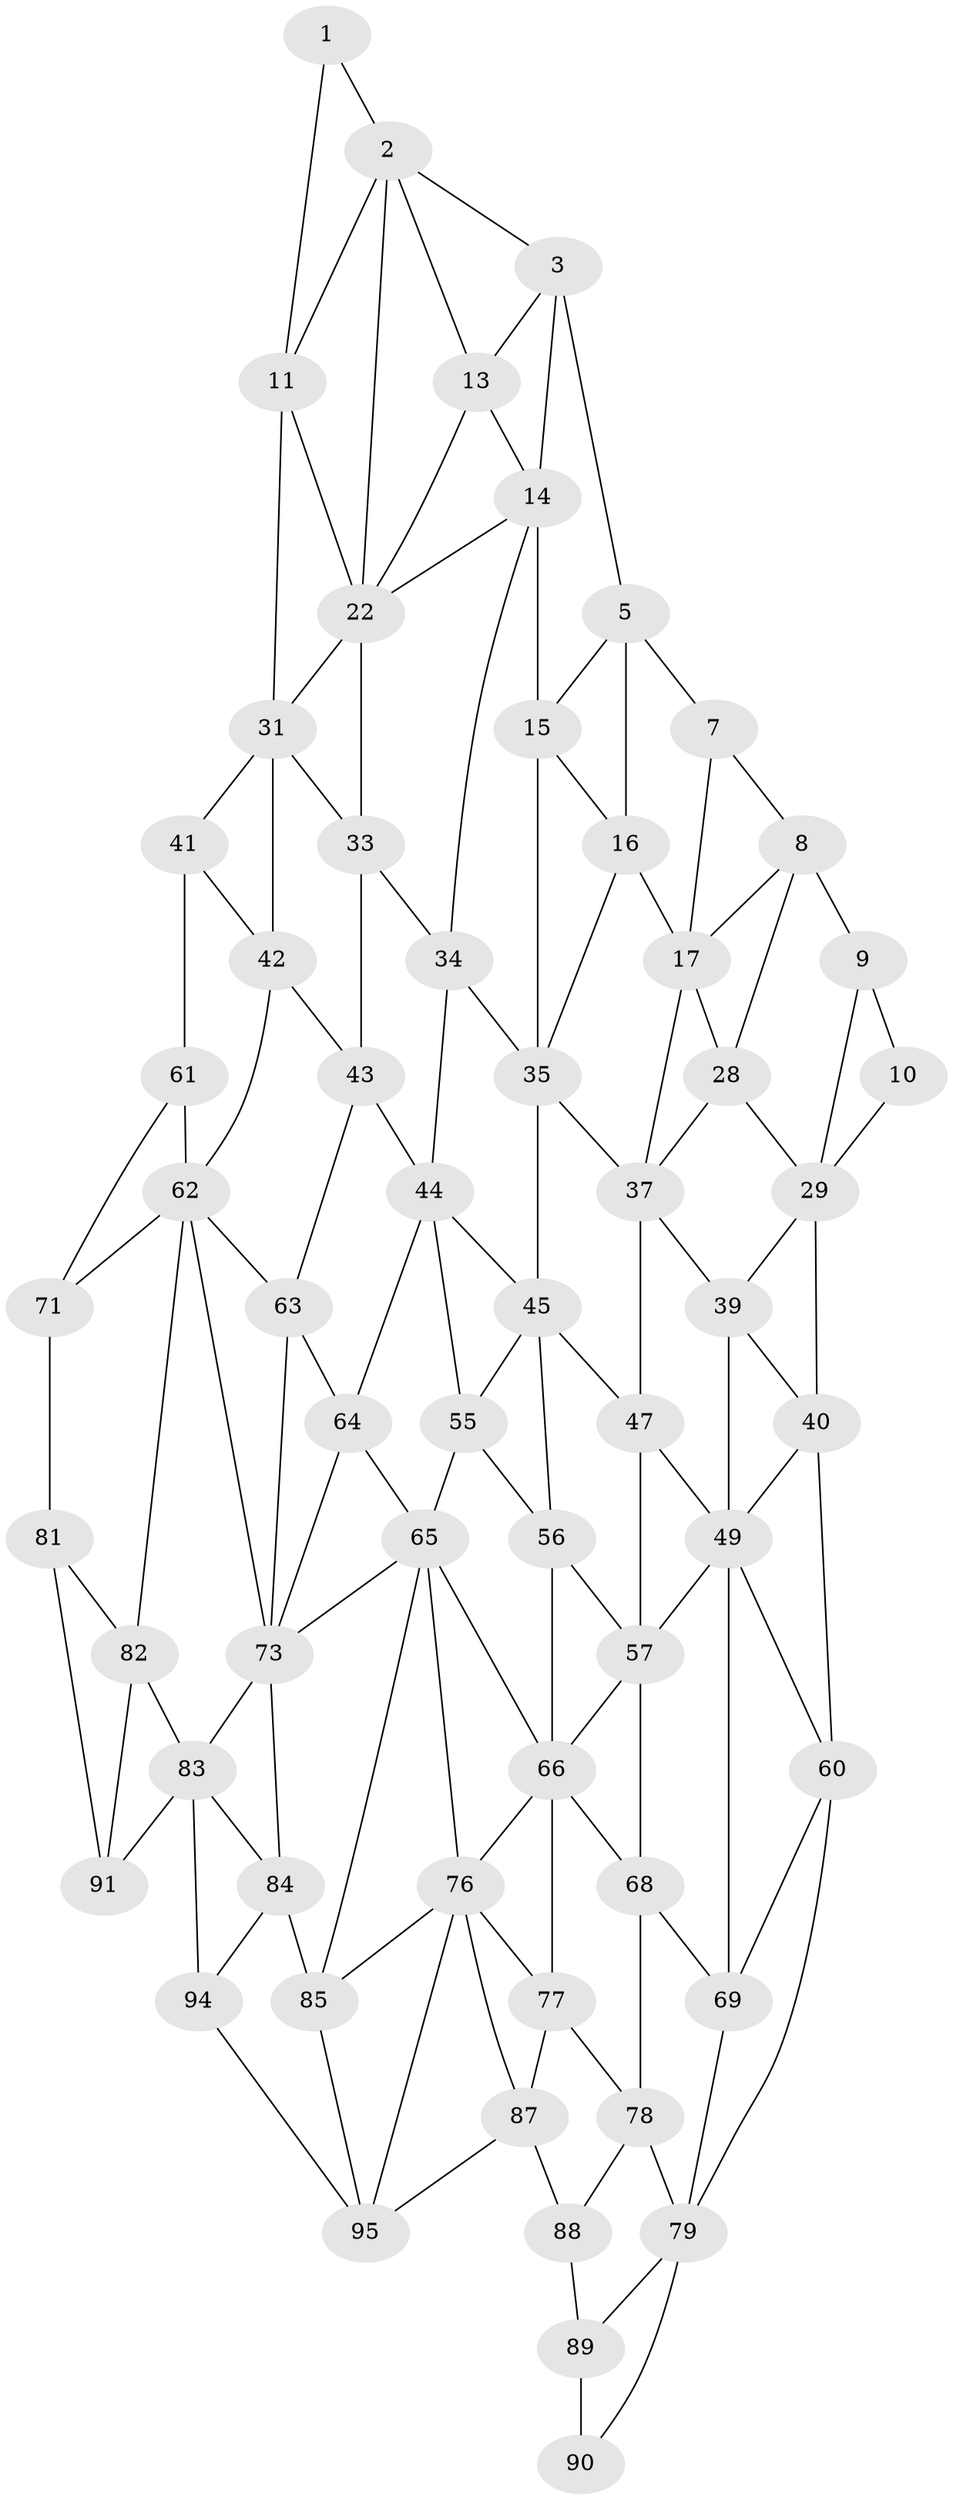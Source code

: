 // original degree distribution, {2: 0.04, 3: 0.32, 4: 0.64}
// Generated by graph-tools (version 1.1) at 2025/38/02/21/25 10:38:56]
// undirected, 61 vertices, 127 edges
graph export_dot {
graph [start="1"]
  node [color=gray90,style=filled];
  1;
  2 [super="+12"];
  3 [super="+4"];
  5 [super="+6"];
  7;
  8 [super="+18"];
  9 [super="+19"];
  10 [super="+20"];
  11 [super="+21"];
  13;
  14 [super="+24"];
  15 [super="+25"];
  16 [super="+26"];
  17 [super="+27"];
  22 [super="+23"];
  28;
  29 [super="+30"];
  31 [super="+32"];
  33;
  34;
  35 [super="+36"];
  37 [super="+38"];
  39;
  40 [super="+50"];
  41 [super="+51"];
  42 [super="+52"];
  43 [super="+53"];
  44 [super="+54"];
  45 [super="+46"];
  47 [super="+48"];
  49 [super="+59"];
  55;
  56;
  57 [super="+58"];
  60 [super="+70"];
  61;
  62 [super="+72"];
  63;
  64;
  65 [super="+75"];
  66 [super="+67"];
  68;
  69;
  71;
  73 [super="+74"];
  76 [super="+86"];
  77;
  78;
  79 [super="+80"];
  81;
  82;
  83 [super="+93"];
  84;
  85;
  87 [super="+97"];
  88 [super="+98"];
  89 [super="+99"];
  90 [super="+100"];
  91 [super="+92"];
  94;
  95 [super="+96"];
  1 -- 11;
  1 -- 2;
  2 -- 3;
  2 -- 11;
  2 -- 13;
  2 -- 22;
  3 -- 13;
  3 -- 5;
  3 -- 14;
  5 -- 15;
  5 -- 16;
  5 -- 7;
  7 -- 17;
  7 -- 8;
  8 -- 9 [weight=2];
  8 -- 17;
  8 -- 28;
  9 -- 10 [weight=2];
  9 -- 29;
  10 -- 29;
  11 -- 22;
  11 -- 31;
  13 -- 14;
  13 -- 22;
  14 -- 15 [weight=2];
  14 -- 34;
  14 -- 22;
  15 -- 16 [weight=2];
  15 -- 35;
  16 -- 17 [weight=2];
  16 -- 35;
  17 -- 28;
  17 -- 37;
  22 -- 31;
  22 -- 33;
  28 -- 29;
  28 -- 37;
  29 -- 39;
  29 -- 40;
  31 -- 41;
  31 -- 33;
  31 -- 42;
  33 -- 43;
  33 -- 34;
  34 -- 44;
  34 -- 35;
  35 -- 45 [weight=2];
  35 -- 37;
  37 -- 47 [weight=2];
  37 -- 39;
  39 -- 49;
  39 -- 40;
  40 -- 49;
  40 -- 60;
  41 -- 42 [weight=2];
  41 -- 61;
  42 -- 43 [weight=2];
  42 -- 62;
  43 -- 44 [weight=2];
  43 -- 63;
  44 -- 45;
  44 -- 64;
  44 -- 55;
  45 -- 55;
  45 -- 56;
  45 -- 47;
  47 -- 57 [weight=2];
  47 -- 49;
  49 -- 60;
  49 -- 69;
  49 -- 57;
  55 -- 65;
  55 -- 56;
  56 -- 66;
  56 -- 57;
  57 -- 66;
  57 -- 68;
  60 -- 69;
  60 -- 79;
  61 -- 71;
  61 -- 62;
  62 -- 63;
  62 -- 73;
  62 -- 82;
  62 -- 71;
  63 -- 73;
  63 -- 64;
  64 -- 65;
  64 -- 73;
  65 -- 66;
  65 -- 73;
  65 -- 76;
  65 -- 85;
  66 -- 76;
  66 -- 68;
  66 -- 77;
  68 -- 78;
  68 -- 69;
  69 -- 79;
  71 -- 81;
  73 -- 83;
  73 -- 84;
  76 -- 77;
  76 -- 85;
  76 -- 87;
  76 -- 95;
  77 -- 87;
  77 -- 78;
  78 -- 88;
  78 -- 79;
  79 -- 89;
  79 -- 90;
  81 -- 91;
  81 -- 82;
  82 -- 83;
  82 -- 91;
  83 -- 84;
  83 -- 94;
  83 -- 91;
  84 -- 94;
  84 -- 85;
  85 -- 95;
  87 -- 88 [weight=2];
  87 -- 95;
  88 -- 89 [weight=2];
  89 -- 90 [weight=2];
  94 -- 95;
}
